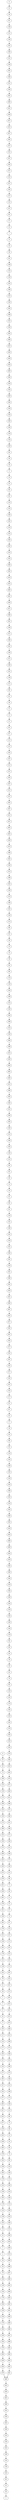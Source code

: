 digraph Grid_columns_20_rows_25_DFS_I_5 {
5;
4;
6;
30;
29;
31;
55;
54;
56;
80;
79;
81;
105;
104;
106;
130;
129;
131;
155;
154;
156;
180;
179;
181;
205;
204;
206;
230;
229;
231;
255;
254;
256;
280;
279;
281;
305;
304;
306;
330;
329;
331;
355;
354;
356;
380;
379;
381;
405;
404;
406;
430;
429;
431;
455;
454;
456;
480;
479;
481;
482;
457;
483;
458;
484;
459;
485;
460;
486;
461;
487;
462;
488;
463;
489;
464;
490;
465;
491;
466;
492;
467;
493;
468;
494;
469;
495;
470;
496;
471;
497;
472;
498;
473;
499;
474;
449;
448;
424;
423;
399;
398;
374;
373;
349;
348;
324;
323;
299;
298;
274;
273;
249;
248;
224;
223;
199;
198;
174;
173;
149;
148;
124;
123;
99;
98;
74;
73;
49;
48;
24;
23;
22;
47;
72;
97;
122;
147;
172;
197;
222;
247;
272;
297;
322;
347;
372;
397;
422;
447;
446;
421;
396;
371;
346;
321;
296;
271;
246;
221;
196;
171;
146;
121;
96;
71;
46;
21;
20;
45;
70;
95;
120;
145;
170;
195;
220;
245;
270;
295;
320;
345;
370;
395;
420;
445;
444;
419;
394;
369;
344;
319;
294;
269;
244;
219;
194;
169;
144;
119;
94;
69;
44;
19;
18;
43;
68;
93;
118;
143;
168;
193;
218;
243;
268;
293;
318;
343;
368;
393;
418;
443;
442;
417;
392;
367;
342;
317;
292;
267;
242;
217;
192;
167;
142;
117;
92;
67;
42;
17;
16;
41;
66;
91;
116;
141;
166;
191;
216;
241;
266;
291;
316;
341;
366;
391;
416;
441;
440;
415;
390;
365;
340;
315;
290;
265;
240;
215;
190;
165;
140;
115;
90;
65;
40;
15;
14;
39;
64;
89;
114;
139;
164;
189;
214;
239;
264;
289;
314;
339;
364;
389;
414;
439;
438;
413;
388;
363;
338;
313;
288;
263;
238;
213;
188;
163;
138;
113;
88;
63;
38;
13;
12;
37;
62;
87;
112;
137;
162;
187;
212;
237;
262;
287;
312;
337;
362;
387;
412;
437;
436;
411;
386;
361;
336;
311;
286;
261;
236;
211;
186;
161;
136;
111;
86;
61;
36;
11;
10;
35;
60;
85;
110;
135;
160;
185;
210;
235;
260;
285;
310;
335;
360;
385;
410;
435;
434;
409;
384;
359;
334;
309;
284;
259;
234;
209;
184;
159;
134;
109;
84;
59;
34;
9;
8;
33;
58;
83;
108;
133;
158;
183;
208;
233;
258;
283;
308;
333;
358;
383;
408;
433;
432;
407;
382;
357;
332;
307;
282;
257;
232;
207;
182;
157;
132;
107;
82;
57;
32;
7;
478;
453;
428;
403;
378;
353;
328;
303;
278;
253;
228;
203;
178;
153;
128;
103;
78;
53;
28;
3;
2;
27;
52;
77;
102;
127;
152;
177;
202;
227;
252;
277;
302;
327;
352;
377;
402;
427;
452;
477;
476;
451;
426;
401;
376;
351;
326;
301;
276;
251;
226;
201;
176;
151;
126;
101;
76;
51;
26;
1;
0;
25;
50;
75;
100;
125;
150;
175;
200;
225;
250;
275;
300;
325;
350;
375;
400;
425;
450;
475;
0 -> 25;
1 -> 2;
2 -> 27;
3 -> 4;
4 -> 29;
6 -> 31;
7 -> 8;
8 -> 33;
9 -> 10;
10 -> 35;
11 -> 12;
12 -> 37;
13 -> 14;
14 -> 39;
15 -> 16;
16 -> 41;
17 -> 18;
18 -> 43;
19 -> 20;
20 -> 45;
21 -> 22;
22 -> 47;
23 -> 24;
24 -> 49;
25 -> 50;
26 -> 1;
27 -> 52;
28 -> 3;
29 -> 54;
30 -> 5;
31 -> 56;
32 -> 7;
33 -> 58;
34 -> 9;
35 -> 60;
36 -> 11;
37 -> 62;
38 -> 13;
39 -> 64;
40 -> 15;
41 -> 66;
42 -> 17;
43 -> 68;
44 -> 19;
45 -> 70;
46 -> 21;
47 -> 72;
48 -> 23;
49 -> 74;
50 -> 75;
51 -> 26;
52 -> 77;
53 -> 28;
54 -> 79;
55 -> 30;
56 -> 81;
57 -> 32;
58 -> 83;
59 -> 34;
60 -> 85;
61 -> 36;
62 -> 87;
63 -> 38;
64 -> 89;
65 -> 40;
66 -> 91;
67 -> 42;
68 -> 93;
69 -> 44;
70 -> 95;
71 -> 46;
72 -> 97;
73 -> 48;
74 -> 99;
75 -> 100;
76 -> 51;
77 -> 102;
78 -> 53;
79 -> 104;
80 -> 55;
81 -> 106;
82 -> 57;
83 -> 108;
84 -> 59;
85 -> 110;
86 -> 61;
87 -> 112;
88 -> 63;
89 -> 114;
90 -> 65;
91 -> 116;
92 -> 67;
93 -> 118;
94 -> 69;
95 -> 120;
96 -> 71;
97 -> 122;
98 -> 73;
99 -> 124;
100 -> 125;
101 -> 76;
102 -> 127;
103 -> 78;
104 -> 129;
105 -> 80;
106 -> 131;
107 -> 82;
108 -> 133;
109 -> 84;
110 -> 135;
111 -> 86;
112 -> 137;
113 -> 88;
114 -> 139;
115 -> 90;
116 -> 141;
117 -> 92;
118 -> 143;
119 -> 94;
120 -> 145;
121 -> 96;
122 -> 147;
123 -> 98;
124 -> 149;
125 -> 150;
126 -> 101;
127 -> 152;
128 -> 103;
129 -> 154;
130 -> 105;
131 -> 156;
132 -> 107;
133 -> 158;
134 -> 109;
135 -> 160;
136 -> 111;
137 -> 162;
138 -> 113;
139 -> 164;
140 -> 115;
141 -> 166;
142 -> 117;
143 -> 168;
144 -> 119;
145 -> 170;
146 -> 121;
147 -> 172;
148 -> 123;
149 -> 174;
150 -> 175;
151 -> 126;
152 -> 177;
153 -> 128;
154 -> 179;
155 -> 130;
156 -> 181;
157 -> 132;
158 -> 183;
159 -> 134;
160 -> 185;
161 -> 136;
162 -> 187;
163 -> 138;
164 -> 189;
165 -> 140;
166 -> 191;
167 -> 142;
168 -> 193;
169 -> 144;
170 -> 195;
171 -> 146;
172 -> 197;
173 -> 148;
174 -> 199;
175 -> 200;
176 -> 151;
177 -> 202;
178 -> 153;
179 -> 204;
180 -> 155;
181 -> 206;
182 -> 157;
183 -> 208;
184 -> 159;
185 -> 210;
186 -> 161;
187 -> 212;
188 -> 163;
189 -> 214;
190 -> 165;
191 -> 216;
192 -> 167;
193 -> 218;
194 -> 169;
195 -> 220;
196 -> 171;
197 -> 222;
198 -> 173;
199 -> 224;
200 -> 225;
201 -> 176;
202 -> 227;
203 -> 178;
204 -> 229;
205 -> 180;
206 -> 231;
207 -> 182;
208 -> 233;
209 -> 184;
210 -> 235;
211 -> 186;
212 -> 237;
213 -> 188;
214 -> 239;
215 -> 190;
216 -> 241;
217 -> 192;
218 -> 243;
219 -> 194;
220 -> 245;
221 -> 196;
222 -> 247;
223 -> 198;
224 -> 249;
225 -> 250;
226 -> 201;
227 -> 252;
228 -> 203;
229 -> 254;
230 -> 205;
231 -> 256;
232 -> 207;
233 -> 258;
234 -> 209;
235 -> 260;
236 -> 211;
237 -> 262;
238 -> 213;
239 -> 264;
240 -> 215;
241 -> 266;
242 -> 217;
243 -> 268;
244 -> 219;
245 -> 270;
246 -> 221;
247 -> 272;
248 -> 223;
249 -> 274;
250 -> 275;
251 -> 226;
252 -> 277;
253 -> 228;
254 -> 279;
255 -> 230;
256 -> 281;
257 -> 232;
258 -> 283;
259 -> 234;
260 -> 285;
261 -> 236;
262 -> 287;
263 -> 238;
264 -> 289;
265 -> 240;
266 -> 291;
267 -> 242;
268 -> 293;
269 -> 244;
270 -> 295;
271 -> 246;
272 -> 297;
273 -> 248;
274 -> 299;
275 -> 300;
276 -> 251;
277 -> 302;
278 -> 253;
279 -> 304;
280 -> 255;
281 -> 306;
282 -> 257;
283 -> 308;
284 -> 259;
285 -> 310;
286 -> 261;
287 -> 312;
288 -> 263;
289 -> 314;
290 -> 265;
291 -> 316;
292 -> 267;
293 -> 318;
294 -> 269;
295 -> 320;
296 -> 271;
297 -> 322;
298 -> 273;
299 -> 324;
300 -> 325;
301 -> 276;
302 -> 327;
303 -> 278;
304 -> 329;
305 -> 280;
306 -> 331;
307 -> 282;
308 -> 333;
309 -> 284;
310 -> 335;
311 -> 286;
312 -> 337;
313 -> 288;
314 -> 339;
315 -> 290;
316 -> 341;
317 -> 292;
318 -> 343;
319 -> 294;
320 -> 345;
321 -> 296;
322 -> 347;
323 -> 298;
324 -> 349;
325 -> 350;
326 -> 301;
327 -> 352;
328 -> 303;
329 -> 354;
330 -> 305;
331 -> 356;
332 -> 307;
333 -> 358;
334 -> 309;
335 -> 360;
336 -> 311;
337 -> 362;
338 -> 313;
339 -> 364;
340 -> 315;
341 -> 366;
342 -> 317;
343 -> 368;
344 -> 319;
345 -> 370;
346 -> 321;
347 -> 372;
348 -> 323;
349 -> 374;
350 -> 375;
351 -> 326;
352 -> 377;
353 -> 328;
354 -> 379;
355 -> 330;
356 -> 381;
357 -> 332;
358 -> 383;
359 -> 334;
360 -> 385;
361 -> 336;
362 -> 387;
363 -> 338;
364 -> 389;
365 -> 340;
366 -> 391;
367 -> 342;
368 -> 393;
369 -> 344;
370 -> 395;
371 -> 346;
372 -> 397;
373 -> 348;
374 -> 399;
375 -> 400;
376 -> 351;
377 -> 402;
378 -> 353;
379 -> 404;
380 -> 355;
381 -> 406;
382 -> 357;
383 -> 408;
384 -> 359;
385 -> 410;
386 -> 361;
387 -> 412;
388 -> 363;
389 -> 414;
390 -> 365;
391 -> 416;
392 -> 367;
393 -> 418;
394 -> 369;
395 -> 420;
396 -> 371;
397 -> 422;
398 -> 373;
399 -> 424;
400 -> 425;
401 -> 376;
402 -> 427;
403 -> 378;
404 -> 429;
405 -> 380;
406 -> 431;
407 -> 382;
408 -> 433;
409 -> 384;
410 -> 435;
411 -> 386;
412 -> 437;
413 -> 388;
414 -> 439;
415 -> 390;
416 -> 441;
417 -> 392;
418 -> 443;
419 -> 394;
420 -> 445;
421 -> 396;
422 -> 447;
423 -> 398;
424 -> 449;
425 -> 450;
426 -> 401;
427 -> 452;
428 -> 403;
429 -> 454;
430 -> 405;
431 -> 456;
432 -> 407;
433 -> 458;
434 -> 409;
435 -> 460;
436 -> 411;
437 -> 462;
438 -> 413;
439 -> 464;
440 -> 415;
441 -> 466;
442 -> 417;
443 -> 468;
444 -> 419;
445 -> 470;
446 -> 421;
447 -> 472;
448 -> 423;
449 -> 474;
450 -> 475;
451 -> 426;
452 -> 477;
453 -> 428;
454 -> 479;
455 -> 430;
456 -> 457;
457 -> 432;
458 -> 459;
459 -> 434;
460 -> 461;
461 -> 436;
462 -> 463;
463 -> 438;
464 -> 465;
465 -> 440;
466 -> 467;
467 -> 442;
468 -> 469;
469 -> 444;
470 -> 471;
471 -> 446;
472 -> 473;
473 -> 448;
474 -> 499;
475 -> 476;
476 -> 451;
477 -> 478;
478 -> 453;
479 -> 480;
480 -> 455;
481 -> 480;
482 -> 481;
483 -> 482;
484 -> 483;
485 -> 484;
486 -> 485;
487 -> 486;
488 -> 487;
489 -> 488;
490 -> 489;
491 -> 490;
492 -> 491;
493 -> 492;
494 -> 493;
495 -> 494;
496 -> 495;
497 -> 496;
498 -> 497;
499 -> 498;
}